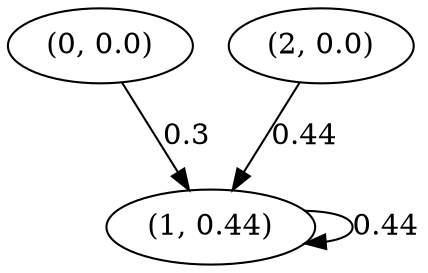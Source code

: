 digraph {
    0 [ label = "(0, 0.0)" ]
    1 [ label = "(1, 0.44)" ]
    2 [ label = "(2, 0.0)" ]
    1 -> 1 [ label = "0.44" ]
    0 -> 1 [ label = "0.3" ]
    2 -> 1 [ label = "0.44" ]
}

